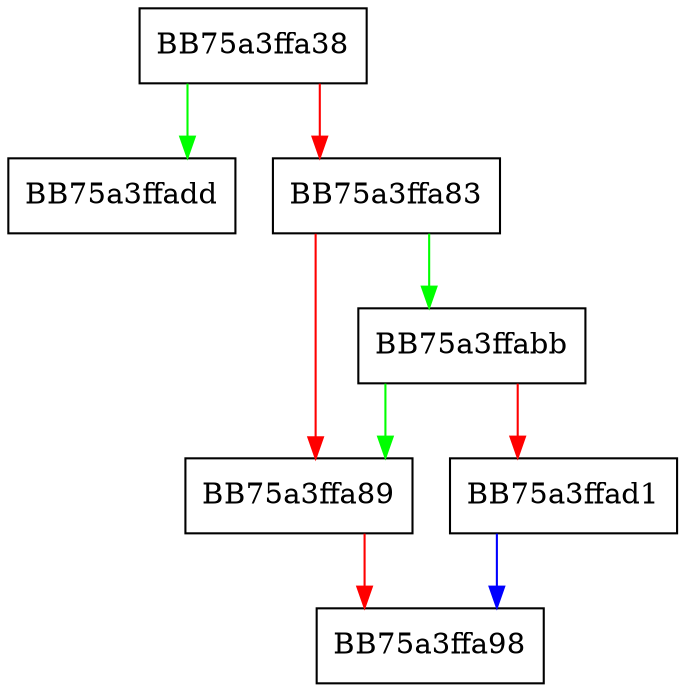 digraph count {
  node [shape="box"];
  graph [splines=ortho];
  BB75a3ffa38 -> BB75a3ffadd [color="green"];
  BB75a3ffa38 -> BB75a3ffa83 [color="red"];
  BB75a3ffa83 -> BB75a3ffabb [color="green"];
  BB75a3ffa83 -> BB75a3ffa89 [color="red"];
  BB75a3ffa89 -> BB75a3ffa98 [color="red"];
  BB75a3ffabb -> BB75a3ffa89 [color="green"];
  BB75a3ffabb -> BB75a3ffad1 [color="red"];
  BB75a3ffad1 -> BB75a3ffa98 [color="blue"];
}